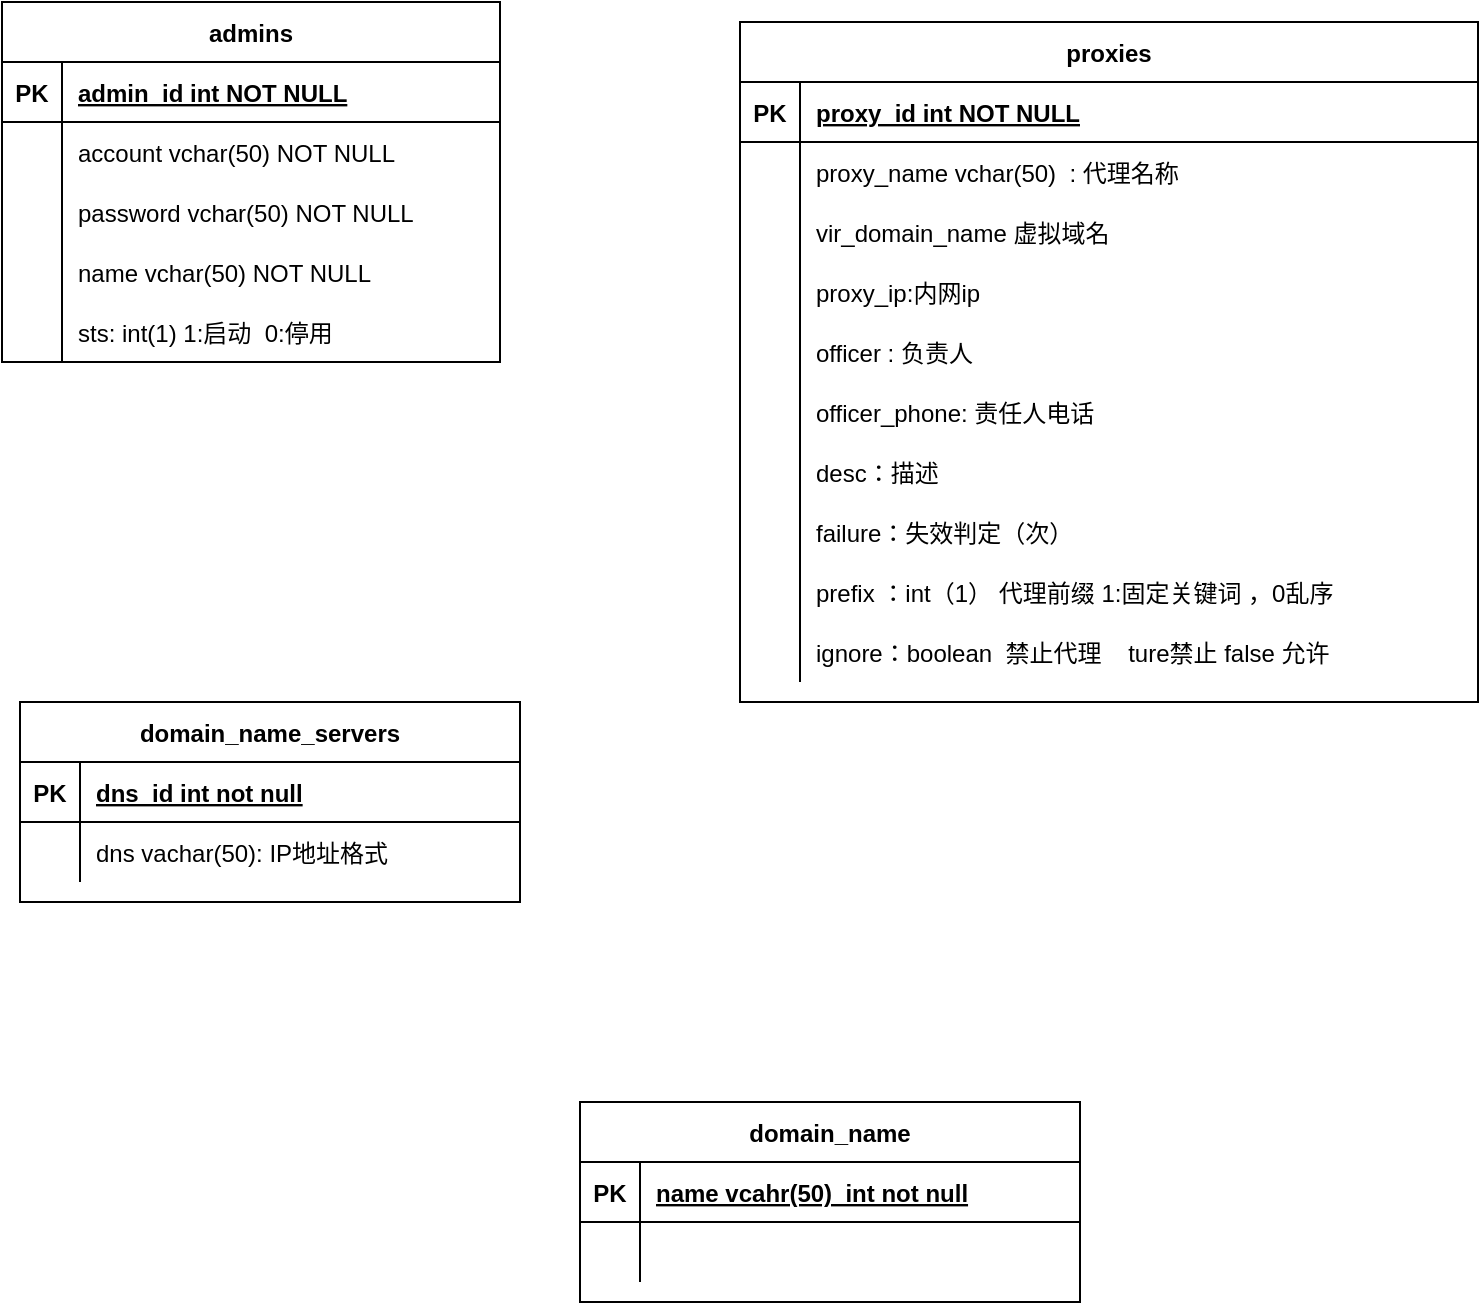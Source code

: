 <mxfile version="20.3.0" type="device"><diagram id="R2lEEEUBdFMjLlhIrx00" name="Page-1"><mxGraphModel dx="731" dy="905" grid="1" gridSize="10" guides="1" tooltips="1" connect="1" arrows="1" fold="1" page="1" pageScale="1" pageWidth="850" pageHeight="1100" math="0" shadow="0" extFonts="Permanent Marker^https://fonts.googleapis.com/css?family=Permanent+Marker"><root><mxCell id="0"/><mxCell id="1" parent="0"/><mxCell id="C-vyLk0tnHw3VtMMgP7b-13" value="domain_name_servers" style="shape=table;startSize=30;container=1;collapsible=1;childLayout=tableLayout;fixedRows=1;rowLines=0;fontStyle=1;align=center;resizeLast=1;" parent="1" vertex="1"><mxGeometry x="130" y="470" width="250" height="100" as="geometry"/></mxCell><mxCell id="C-vyLk0tnHw3VtMMgP7b-14" value="" style="shape=partialRectangle;collapsible=0;dropTarget=0;pointerEvents=0;fillColor=none;points=[[0,0.5],[1,0.5]];portConstraint=eastwest;top=0;left=0;right=0;bottom=1;" parent="C-vyLk0tnHw3VtMMgP7b-13" vertex="1"><mxGeometry y="30" width="250" height="30" as="geometry"/></mxCell><mxCell id="C-vyLk0tnHw3VtMMgP7b-15" value="PK" style="shape=partialRectangle;overflow=hidden;connectable=0;fillColor=none;top=0;left=0;bottom=0;right=0;fontStyle=1;" parent="C-vyLk0tnHw3VtMMgP7b-14" vertex="1"><mxGeometry width="30" height="30" as="geometry"><mxRectangle width="30" height="30" as="alternateBounds"/></mxGeometry></mxCell><mxCell id="C-vyLk0tnHw3VtMMgP7b-16" value="dns_id int not null" style="shape=partialRectangle;overflow=hidden;connectable=0;fillColor=none;top=0;left=0;bottom=0;right=0;align=left;spacingLeft=6;fontStyle=5;" parent="C-vyLk0tnHw3VtMMgP7b-14" vertex="1"><mxGeometry x="30" width="220" height="30" as="geometry"><mxRectangle width="220" height="30" as="alternateBounds"/></mxGeometry></mxCell><mxCell id="C-vyLk0tnHw3VtMMgP7b-20" value="" style="shape=partialRectangle;collapsible=0;dropTarget=0;pointerEvents=0;fillColor=none;points=[[0,0.5],[1,0.5]];portConstraint=eastwest;top=0;left=0;right=0;bottom=0;" parent="C-vyLk0tnHw3VtMMgP7b-13" vertex="1"><mxGeometry y="60" width="250" height="30" as="geometry"/></mxCell><mxCell id="C-vyLk0tnHw3VtMMgP7b-21" value="" style="shape=partialRectangle;overflow=hidden;connectable=0;fillColor=none;top=0;left=0;bottom=0;right=0;" parent="C-vyLk0tnHw3VtMMgP7b-20" vertex="1"><mxGeometry width="30" height="30" as="geometry"><mxRectangle width="30" height="30" as="alternateBounds"/></mxGeometry></mxCell><mxCell id="C-vyLk0tnHw3VtMMgP7b-22" value="dns vachar(50): IP地址格式" style="shape=partialRectangle;overflow=hidden;connectable=0;fillColor=none;top=0;left=0;bottom=0;right=0;align=left;spacingLeft=6;" parent="C-vyLk0tnHw3VtMMgP7b-20" vertex="1"><mxGeometry x="30" width="220" height="30" as="geometry"><mxRectangle width="220" height="30" as="alternateBounds"/></mxGeometry></mxCell><mxCell id="C-vyLk0tnHw3VtMMgP7b-23" value="admins" style="shape=table;startSize=30;container=1;collapsible=1;childLayout=tableLayout;fixedRows=1;rowLines=0;fontStyle=1;align=center;resizeLast=1;" parent="1" vertex="1"><mxGeometry x="121" y="120" width="249" height="180" as="geometry"/></mxCell><mxCell id="C-vyLk0tnHw3VtMMgP7b-24" value="" style="shape=partialRectangle;collapsible=0;dropTarget=0;pointerEvents=0;fillColor=none;points=[[0,0.5],[1,0.5]];portConstraint=eastwest;top=0;left=0;right=0;bottom=1;" parent="C-vyLk0tnHw3VtMMgP7b-23" vertex="1"><mxGeometry y="30" width="249" height="30" as="geometry"/></mxCell><mxCell id="C-vyLk0tnHw3VtMMgP7b-25" value="PK" style="shape=partialRectangle;overflow=hidden;connectable=0;fillColor=none;top=0;left=0;bottom=0;right=0;fontStyle=1;" parent="C-vyLk0tnHw3VtMMgP7b-24" vertex="1"><mxGeometry width="30" height="30" as="geometry"><mxRectangle width="30" height="30" as="alternateBounds"/></mxGeometry></mxCell><mxCell id="C-vyLk0tnHw3VtMMgP7b-26" value="admin_id int NOT NULL " style="shape=partialRectangle;overflow=hidden;connectable=0;fillColor=none;top=0;left=0;bottom=0;right=0;align=left;spacingLeft=6;fontStyle=5;" parent="C-vyLk0tnHw3VtMMgP7b-24" vertex="1"><mxGeometry x="30" width="219" height="30" as="geometry"><mxRectangle width="219" height="30" as="alternateBounds"/></mxGeometry></mxCell><mxCell id="C-vyLk0tnHw3VtMMgP7b-27" value="" style="shape=partialRectangle;collapsible=0;dropTarget=0;pointerEvents=0;fillColor=none;points=[[0,0.5],[1,0.5]];portConstraint=eastwest;top=0;left=0;right=0;bottom=0;" parent="C-vyLk0tnHw3VtMMgP7b-23" vertex="1"><mxGeometry y="60" width="249" height="30" as="geometry"/></mxCell><mxCell id="C-vyLk0tnHw3VtMMgP7b-28" value="" style="shape=partialRectangle;overflow=hidden;connectable=0;fillColor=none;top=0;left=0;bottom=0;right=0;" parent="C-vyLk0tnHw3VtMMgP7b-27" vertex="1"><mxGeometry width="30" height="30" as="geometry"><mxRectangle width="30" height="30" as="alternateBounds"/></mxGeometry></mxCell><mxCell id="C-vyLk0tnHw3VtMMgP7b-29" value="account vchar(50) NOT NULL" style="shape=partialRectangle;overflow=hidden;connectable=0;fillColor=none;top=0;left=0;bottom=0;right=0;align=left;spacingLeft=6;" parent="C-vyLk0tnHw3VtMMgP7b-27" vertex="1"><mxGeometry x="30" width="219" height="30" as="geometry"><mxRectangle width="219" height="30" as="alternateBounds"/></mxGeometry></mxCell><mxCell id="cG8ifRoSyKVYLi9fV-zW-10" style="shape=partialRectangle;collapsible=0;dropTarget=0;pointerEvents=0;fillColor=none;points=[[0,0.5],[1,0.5]];portConstraint=eastwest;top=0;left=0;right=0;bottom=0;" parent="C-vyLk0tnHw3VtMMgP7b-23" vertex="1"><mxGeometry y="90" width="249" height="30" as="geometry"/></mxCell><mxCell id="cG8ifRoSyKVYLi9fV-zW-11" style="shape=partialRectangle;overflow=hidden;connectable=0;fillColor=none;top=0;left=0;bottom=0;right=0;" parent="cG8ifRoSyKVYLi9fV-zW-10" vertex="1"><mxGeometry width="30" height="30" as="geometry"><mxRectangle width="30" height="30" as="alternateBounds"/></mxGeometry></mxCell><mxCell id="cG8ifRoSyKVYLi9fV-zW-12" value="password vchar(50) NOT NULL" style="shape=partialRectangle;overflow=hidden;connectable=0;fillColor=none;top=0;left=0;bottom=0;right=0;align=left;spacingLeft=6;" parent="cG8ifRoSyKVYLi9fV-zW-10" vertex="1"><mxGeometry x="30" width="219" height="30" as="geometry"><mxRectangle width="219" height="30" as="alternateBounds"/></mxGeometry></mxCell><mxCell id="cG8ifRoSyKVYLi9fV-zW-13" style="shape=partialRectangle;collapsible=0;dropTarget=0;pointerEvents=0;fillColor=none;points=[[0,0.5],[1,0.5]];portConstraint=eastwest;top=0;left=0;right=0;bottom=0;" parent="C-vyLk0tnHw3VtMMgP7b-23" vertex="1"><mxGeometry y="120" width="249" height="30" as="geometry"/></mxCell><mxCell id="cG8ifRoSyKVYLi9fV-zW-14" style="shape=partialRectangle;overflow=hidden;connectable=0;fillColor=none;top=0;left=0;bottom=0;right=0;" parent="cG8ifRoSyKVYLi9fV-zW-13" vertex="1"><mxGeometry width="30" height="30" as="geometry"><mxRectangle width="30" height="30" as="alternateBounds"/></mxGeometry></mxCell><mxCell id="cG8ifRoSyKVYLi9fV-zW-15" value="name vchar(50) NOT NULL" style="shape=partialRectangle;overflow=hidden;connectable=0;fillColor=none;top=0;left=0;bottom=0;right=0;align=left;spacingLeft=6;" parent="cG8ifRoSyKVYLi9fV-zW-13" vertex="1"><mxGeometry x="30" width="219" height="30" as="geometry"><mxRectangle width="219" height="30" as="alternateBounds"/></mxGeometry></mxCell><mxCell id="cG8ifRoSyKVYLi9fV-zW-16" style="shape=partialRectangle;collapsible=0;dropTarget=0;pointerEvents=0;fillColor=none;points=[[0,0.5],[1,0.5]];portConstraint=eastwest;top=0;left=0;right=0;bottom=0;" parent="C-vyLk0tnHw3VtMMgP7b-23" vertex="1"><mxGeometry y="150" width="249" height="30" as="geometry"/></mxCell><mxCell id="cG8ifRoSyKVYLi9fV-zW-17" style="shape=partialRectangle;overflow=hidden;connectable=0;fillColor=none;top=0;left=0;bottom=0;right=0;" parent="cG8ifRoSyKVYLi9fV-zW-16" vertex="1"><mxGeometry width="30" height="30" as="geometry"><mxRectangle width="30" height="30" as="alternateBounds"/></mxGeometry></mxCell><mxCell id="cG8ifRoSyKVYLi9fV-zW-18" value="sts: int(1) 1:启动  0:停用 " style="shape=partialRectangle;overflow=hidden;connectable=0;fillColor=none;top=0;left=0;bottom=0;right=0;align=left;spacingLeft=6;" parent="cG8ifRoSyKVYLi9fV-zW-16" vertex="1"><mxGeometry x="30" width="219" height="30" as="geometry"><mxRectangle width="219" height="30" as="alternateBounds"/></mxGeometry></mxCell><mxCell id="cG8ifRoSyKVYLi9fV-zW-25" value="proxies" style="shape=table;startSize=30;container=1;collapsible=1;childLayout=tableLayout;fixedRows=1;rowLines=0;fontStyle=1;align=center;resizeLast=1;" parent="1" vertex="1"><mxGeometry x="490" y="130" width="369" height="340" as="geometry"/></mxCell><mxCell id="cG8ifRoSyKVYLi9fV-zW-26" value="" style="shape=partialRectangle;collapsible=0;dropTarget=0;pointerEvents=0;fillColor=none;points=[[0,0.5],[1,0.5]];portConstraint=eastwest;top=0;left=0;right=0;bottom=1;" parent="cG8ifRoSyKVYLi9fV-zW-25" vertex="1"><mxGeometry y="30" width="369" height="30" as="geometry"/></mxCell><mxCell id="cG8ifRoSyKVYLi9fV-zW-27" value="PK" style="shape=partialRectangle;overflow=hidden;connectable=0;fillColor=none;top=0;left=0;bottom=0;right=0;fontStyle=1;" parent="cG8ifRoSyKVYLi9fV-zW-26" vertex="1"><mxGeometry width="30" height="30" as="geometry"><mxRectangle width="30" height="30" as="alternateBounds"/></mxGeometry></mxCell><mxCell id="cG8ifRoSyKVYLi9fV-zW-28" value="proxy_id int NOT NULL" style="shape=partialRectangle;overflow=hidden;connectable=0;fillColor=none;top=0;left=0;bottom=0;right=0;align=left;spacingLeft=6;fontStyle=5;" parent="cG8ifRoSyKVYLi9fV-zW-26" vertex="1"><mxGeometry x="30" width="339" height="30" as="geometry"><mxRectangle width="339" height="30" as="alternateBounds"/></mxGeometry></mxCell><mxCell id="cG8ifRoSyKVYLi9fV-zW-29" value="" style="shape=partialRectangle;collapsible=0;dropTarget=0;pointerEvents=0;fillColor=none;points=[[0,0.5],[1,0.5]];portConstraint=eastwest;top=0;left=0;right=0;bottom=0;" parent="cG8ifRoSyKVYLi9fV-zW-25" vertex="1"><mxGeometry y="60" width="369" height="30" as="geometry"/></mxCell><mxCell id="cG8ifRoSyKVYLi9fV-zW-30" value="" style="shape=partialRectangle;overflow=hidden;connectable=0;fillColor=none;top=0;left=0;bottom=0;right=0;" parent="cG8ifRoSyKVYLi9fV-zW-29" vertex="1"><mxGeometry width="30" height="30" as="geometry"><mxRectangle width="30" height="30" as="alternateBounds"/></mxGeometry></mxCell><mxCell id="cG8ifRoSyKVYLi9fV-zW-31" value="proxy_name vchar(50)  : 代理名称" style="shape=partialRectangle;overflow=hidden;connectable=0;fillColor=none;top=0;left=0;bottom=0;right=0;align=left;spacingLeft=6;" parent="cG8ifRoSyKVYLi9fV-zW-29" vertex="1"><mxGeometry x="30" width="339" height="30" as="geometry"><mxRectangle width="339" height="30" as="alternateBounds"/></mxGeometry></mxCell><mxCell id="cG8ifRoSyKVYLi9fV-zW-32" style="shape=partialRectangle;collapsible=0;dropTarget=0;pointerEvents=0;fillColor=none;points=[[0,0.5],[1,0.5]];portConstraint=eastwest;top=0;left=0;right=0;bottom=0;" parent="cG8ifRoSyKVYLi9fV-zW-25" vertex="1"><mxGeometry y="90" width="369" height="30" as="geometry"/></mxCell><mxCell id="cG8ifRoSyKVYLi9fV-zW-33" style="shape=partialRectangle;overflow=hidden;connectable=0;fillColor=none;top=0;left=0;bottom=0;right=0;" parent="cG8ifRoSyKVYLi9fV-zW-32" vertex="1"><mxGeometry width="30" height="30" as="geometry"><mxRectangle width="30" height="30" as="alternateBounds"/></mxGeometry></mxCell><mxCell id="cG8ifRoSyKVYLi9fV-zW-34" value="vir_domain_name 虚拟域名" style="shape=partialRectangle;overflow=hidden;connectable=0;fillColor=none;top=0;left=0;bottom=0;right=0;align=left;spacingLeft=6;" parent="cG8ifRoSyKVYLi9fV-zW-32" vertex="1"><mxGeometry x="30" width="339" height="30" as="geometry"><mxRectangle width="339" height="30" as="alternateBounds"/></mxGeometry></mxCell><mxCell id="cG8ifRoSyKVYLi9fV-zW-35" style="shape=partialRectangle;collapsible=0;dropTarget=0;pointerEvents=0;fillColor=none;points=[[0,0.5],[1,0.5]];portConstraint=eastwest;top=0;left=0;right=0;bottom=0;" parent="cG8ifRoSyKVYLi9fV-zW-25" vertex="1"><mxGeometry y="120" width="369" height="30" as="geometry"/></mxCell><mxCell id="cG8ifRoSyKVYLi9fV-zW-36" style="shape=partialRectangle;overflow=hidden;connectable=0;fillColor=none;top=0;left=0;bottom=0;right=0;" parent="cG8ifRoSyKVYLi9fV-zW-35" vertex="1"><mxGeometry width="30" height="30" as="geometry"><mxRectangle width="30" height="30" as="alternateBounds"/></mxGeometry></mxCell><mxCell id="cG8ifRoSyKVYLi9fV-zW-37" value="proxy_ip:内网ip" style="shape=partialRectangle;overflow=hidden;connectable=0;fillColor=none;top=0;left=0;bottom=0;right=0;align=left;spacingLeft=6;" parent="cG8ifRoSyKVYLi9fV-zW-35" vertex="1"><mxGeometry x="30" width="339" height="30" as="geometry"><mxRectangle width="339" height="30" as="alternateBounds"/></mxGeometry></mxCell><mxCell id="cG8ifRoSyKVYLi9fV-zW-38" style="shape=partialRectangle;collapsible=0;dropTarget=0;pointerEvents=0;fillColor=none;points=[[0,0.5],[1,0.5]];portConstraint=eastwest;top=0;left=0;right=0;bottom=0;" parent="cG8ifRoSyKVYLi9fV-zW-25" vertex="1"><mxGeometry y="150" width="369" height="30" as="geometry"/></mxCell><mxCell id="cG8ifRoSyKVYLi9fV-zW-39" style="shape=partialRectangle;overflow=hidden;connectable=0;fillColor=none;top=0;left=0;bottom=0;right=0;" parent="cG8ifRoSyKVYLi9fV-zW-38" vertex="1"><mxGeometry width="30" height="30" as="geometry"><mxRectangle width="30" height="30" as="alternateBounds"/></mxGeometry></mxCell><mxCell id="cG8ifRoSyKVYLi9fV-zW-40" value="officer : 负责人" style="shape=partialRectangle;overflow=hidden;connectable=0;fillColor=none;top=0;left=0;bottom=0;right=0;align=left;spacingLeft=6;" parent="cG8ifRoSyKVYLi9fV-zW-38" vertex="1"><mxGeometry x="30" width="339" height="30" as="geometry"><mxRectangle width="339" height="30" as="alternateBounds"/></mxGeometry></mxCell><mxCell id="cG8ifRoSyKVYLi9fV-zW-42" style="shape=partialRectangle;collapsible=0;dropTarget=0;pointerEvents=0;fillColor=none;points=[[0,0.5],[1,0.5]];portConstraint=eastwest;top=0;left=0;right=0;bottom=0;" parent="cG8ifRoSyKVYLi9fV-zW-25" vertex="1"><mxGeometry y="180" width="369" height="30" as="geometry"/></mxCell><mxCell id="cG8ifRoSyKVYLi9fV-zW-43" style="shape=partialRectangle;overflow=hidden;connectable=0;fillColor=none;top=0;left=0;bottom=0;right=0;" parent="cG8ifRoSyKVYLi9fV-zW-42" vertex="1"><mxGeometry width="30" height="30" as="geometry"><mxRectangle width="30" height="30" as="alternateBounds"/></mxGeometry></mxCell><mxCell id="cG8ifRoSyKVYLi9fV-zW-44" value="officer_phone: 责任人电话" style="shape=partialRectangle;overflow=hidden;connectable=0;fillColor=none;top=0;left=0;bottom=0;right=0;align=left;spacingLeft=6;" parent="cG8ifRoSyKVYLi9fV-zW-42" vertex="1"><mxGeometry x="30" width="339" height="30" as="geometry"><mxRectangle width="339" height="30" as="alternateBounds"/></mxGeometry></mxCell><mxCell id="cG8ifRoSyKVYLi9fV-zW-48" style="shape=partialRectangle;collapsible=0;dropTarget=0;pointerEvents=0;fillColor=none;points=[[0,0.5],[1,0.5]];portConstraint=eastwest;top=0;left=0;right=0;bottom=0;" parent="cG8ifRoSyKVYLi9fV-zW-25" vertex="1"><mxGeometry y="210" width="369" height="30" as="geometry"/></mxCell><mxCell id="cG8ifRoSyKVYLi9fV-zW-49" style="shape=partialRectangle;overflow=hidden;connectable=0;fillColor=none;top=0;left=0;bottom=0;right=0;" parent="cG8ifRoSyKVYLi9fV-zW-48" vertex="1"><mxGeometry width="30" height="30" as="geometry"><mxRectangle width="30" height="30" as="alternateBounds"/></mxGeometry></mxCell><mxCell id="cG8ifRoSyKVYLi9fV-zW-50" value="desc：描述" style="shape=partialRectangle;overflow=hidden;connectable=0;fillColor=none;top=0;left=0;bottom=0;right=0;align=left;spacingLeft=6;" parent="cG8ifRoSyKVYLi9fV-zW-48" vertex="1"><mxGeometry x="30" width="339" height="30" as="geometry"><mxRectangle width="339" height="30" as="alternateBounds"/></mxGeometry></mxCell><mxCell id="cG8ifRoSyKVYLi9fV-zW-51" style="shape=partialRectangle;collapsible=0;dropTarget=0;pointerEvents=0;fillColor=none;points=[[0,0.5],[1,0.5]];portConstraint=eastwest;top=0;left=0;right=0;bottom=0;" parent="cG8ifRoSyKVYLi9fV-zW-25" vertex="1"><mxGeometry y="240" width="369" height="30" as="geometry"/></mxCell><mxCell id="cG8ifRoSyKVYLi9fV-zW-52" style="shape=partialRectangle;overflow=hidden;connectable=0;fillColor=none;top=0;left=0;bottom=0;right=0;" parent="cG8ifRoSyKVYLi9fV-zW-51" vertex="1"><mxGeometry width="30" height="30" as="geometry"><mxRectangle width="30" height="30" as="alternateBounds"/></mxGeometry></mxCell><mxCell id="cG8ifRoSyKVYLi9fV-zW-53" value="failure：失效判定（次）" style="shape=partialRectangle;overflow=hidden;connectable=0;fillColor=none;top=0;left=0;bottom=0;right=0;align=left;spacingLeft=6;" parent="cG8ifRoSyKVYLi9fV-zW-51" vertex="1"><mxGeometry x="30" width="339" height="30" as="geometry"><mxRectangle width="339" height="30" as="alternateBounds"/></mxGeometry></mxCell><mxCell id="cG8ifRoSyKVYLi9fV-zW-54" style="shape=partialRectangle;collapsible=0;dropTarget=0;pointerEvents=0;fillColor=none;points=[[0,0.5],[1,0.5]];portConstraint=eastwest;top=0;left=0;right=0;bottom=0;" parent="cG8ifRoSyKVYLi9fV-zW-25" vertex="1"><mxGeometry y="270" width="369" height="30" as="geometry"/></mxCell><mxCell id="cG8ifRoSyKVYLi9fV-zW-55" style="shape=partialRectangle;overflow=hidden;connectable=0;fillColor=none;top=0;left=0;bottom=0;right=0;" parent="cG8ifRoSyKVYLi9fV-zW-54" vertex="1"><mxGeometry width="30" height="30" as="geometry"><mxRectangle width="30" height="30" as="alternateBounds"/></mxGeometry></mxCell><mxCell id="cG8ifRoSyKVYLi9fV-zW-56" value="prefix ：int（1） 代理前缀 1:固定关键词 ，0乱序  " style="shape=partialRectangle;overflow=hidden;connectable=0;fillColor=none;top=0;left=0;bottom=0;right=0;align=left;spacingLeft=6;" parent="cG8ifRoSyKVYLi9fV-zW-54" vertex="1"><mxGeometry x="30" width="339" height="30" as="geometry"><mxRectangle width="339" height="30" as="alternateBounds"/></mxGeometry></mxCell><mxCell id="cG8ifRoSyKVYLi9fV-zW-57" style="shape=partialRectangle;collapsible=0;dropTarget=0;pointerEvents=0;fillColor=none;points=[[0,0.5],[1,0.5]];portConstraint=eastwest;top=0;left=0;right=0;bottom=0;" parent="cG8ifRoSyKVYLi9fV-zW-25" vertex="1"><mxGeometry y="300" width="369" height="30" as="geometry"/></mxCell><mxCell id="cG8ifRoSyKVYLi9fV-zW-58" style="shape=partialRectangle;overflow=hidden;connectable=0;fillColor=none;top=0;left=0;bottom=0;right=0;" parent="cG8ifRoSyKVYLi9fV-zW-57" vertex="1"><mxGeometry width="30" height="30" as="geometry"><mxRectangle width="30" height="30" as="alternateBounds"/></mxGeometry></mxCell><mxCell id="cG8ifRoSyKVYLi9fV-zW-59" value="ignore：boolean  禁止代理    ture禁止 false 允许" style="shape=partialRectangle;overflow=hidden;connectable=0;fillColor=none;top=0;left=0;bottom=0;right=0;align=left;spacingLeft=6;" parent="cG8ifRoSyKVYLi9fV-zW-57" vertex="1"><mxGeometry x="30" width="339" height="30" as="geometry"><mxRectangle width="339" height="30" as="alternateBounds"/></mxGeometry></mxCell><mxCell id="TbS1NAx0jb-REWKtQH-v-1" value="domain_name" style="shape=table;startSize=30;container=1;collapsible=1;childLayout=tableLayout;fixedRows=1;rowLines=0;fontStyle=1;align=center;resizeLast=1;" vertex="1" parent="1"><mxGeometry x="410" y="670" width="250" height="100" as="geometry"/></mxCell><mxCell id="TbS1NAx0jb-REWKtQH-v-2" value="" style="shape=partialRectangle;collapsible=0;dropTarget=0;pointerEvents=0;fillColor=none;points=[[0,0.5],[1,0.5]];portConstraint=eastwest;top=0;left=0;right=0;bottom=1;" vertex="1" parent="TbS1NAx0jb-REWKtQH-v-1"><mxGeometry y="30" width="250" height="30" as="geometry"/></mxCell><mxCell id="TbS1NAx0jb-REWKtQH-v-3" value="PK" style="shape=partialRectangle;overflow=hidden;connectable=0;fillColor=none;top=0;left=0;bottom=0;right=0;fontStyle=1;" vertex="1" parent="TbS1NAx0jb-REWKtQH-v-2"><mxGeometry width="30" height="30" as="geometry"><mxRectangle width="30" height="30" as="alternateBounds"/></mxGeometry></mxCell><mxCell id="TbS1NAx0jb-REWKtQH-v-4" value="name vcahr(50)  int not null" style="shape=partialRectangle;overflow=hidden;connectable=0;fillColor=none;top=0;left=0;bottom=0;right=0;align=left;spacingLeft=6;fontStyle=5;" vertex="1" parent="TbS1NAx0jb-REWKtQH-v-2"><mxGeometry x="30" width="220" height="30" as="geometry"><mxRectangle width="220" height="30" as="alternateBounds"/></mxGeometry></mxCell><mxCell id="TbS1NAx0jb-REWKtQH-v-5" value="" style="shape=partialRectangle;collapsible=0;dropTarget=0;pointerEvents=0;fillColor=none;points=[[0,0.5],[1,0.5]];portConstraint=eastwest;top=0;left=0;right=0;bottom=0;" vertex="1" parent="TbS1NAx0jb-REWKtQH-v-1"><mxGeometry y="60" width="250" height="30" as="geometry"/></mxCell><mxCell id="TbS1NAx0jb-REWKtQH-v-6" value="" style="shape=partialRectangle;overflow=hidden;connectable=0;fillColor=none;top=0;left=0;bottom=0;right=0;" vertex="1" parent="TbS1NAx0jb-REWKtQH-v-5"><mxGeometry width="30" height="30" as="geometry"><mxRectangle width="30" height="30" as="alternateBounds"/></mxGeometry></mxCell><mxCell id="TbS1NAx0jb-REWKtQH-v-7" value="" style="shape=partialRectangle;overflow=hidden;connectable=0;fillColor=none;top=0;left=0;bottom=0;right=0;align=left;spacingLeft=6;" vertex="1" parent="TbS1NAx0jb-REWKtQH-v-5"><mxGeometry x="30" width="220" height="30" as="geometry"><mxRectangle width="220" height="30" as="alternateBounds"/></mxGeometry></mxCell></root></mxGraphModel></diagram></mxfile>